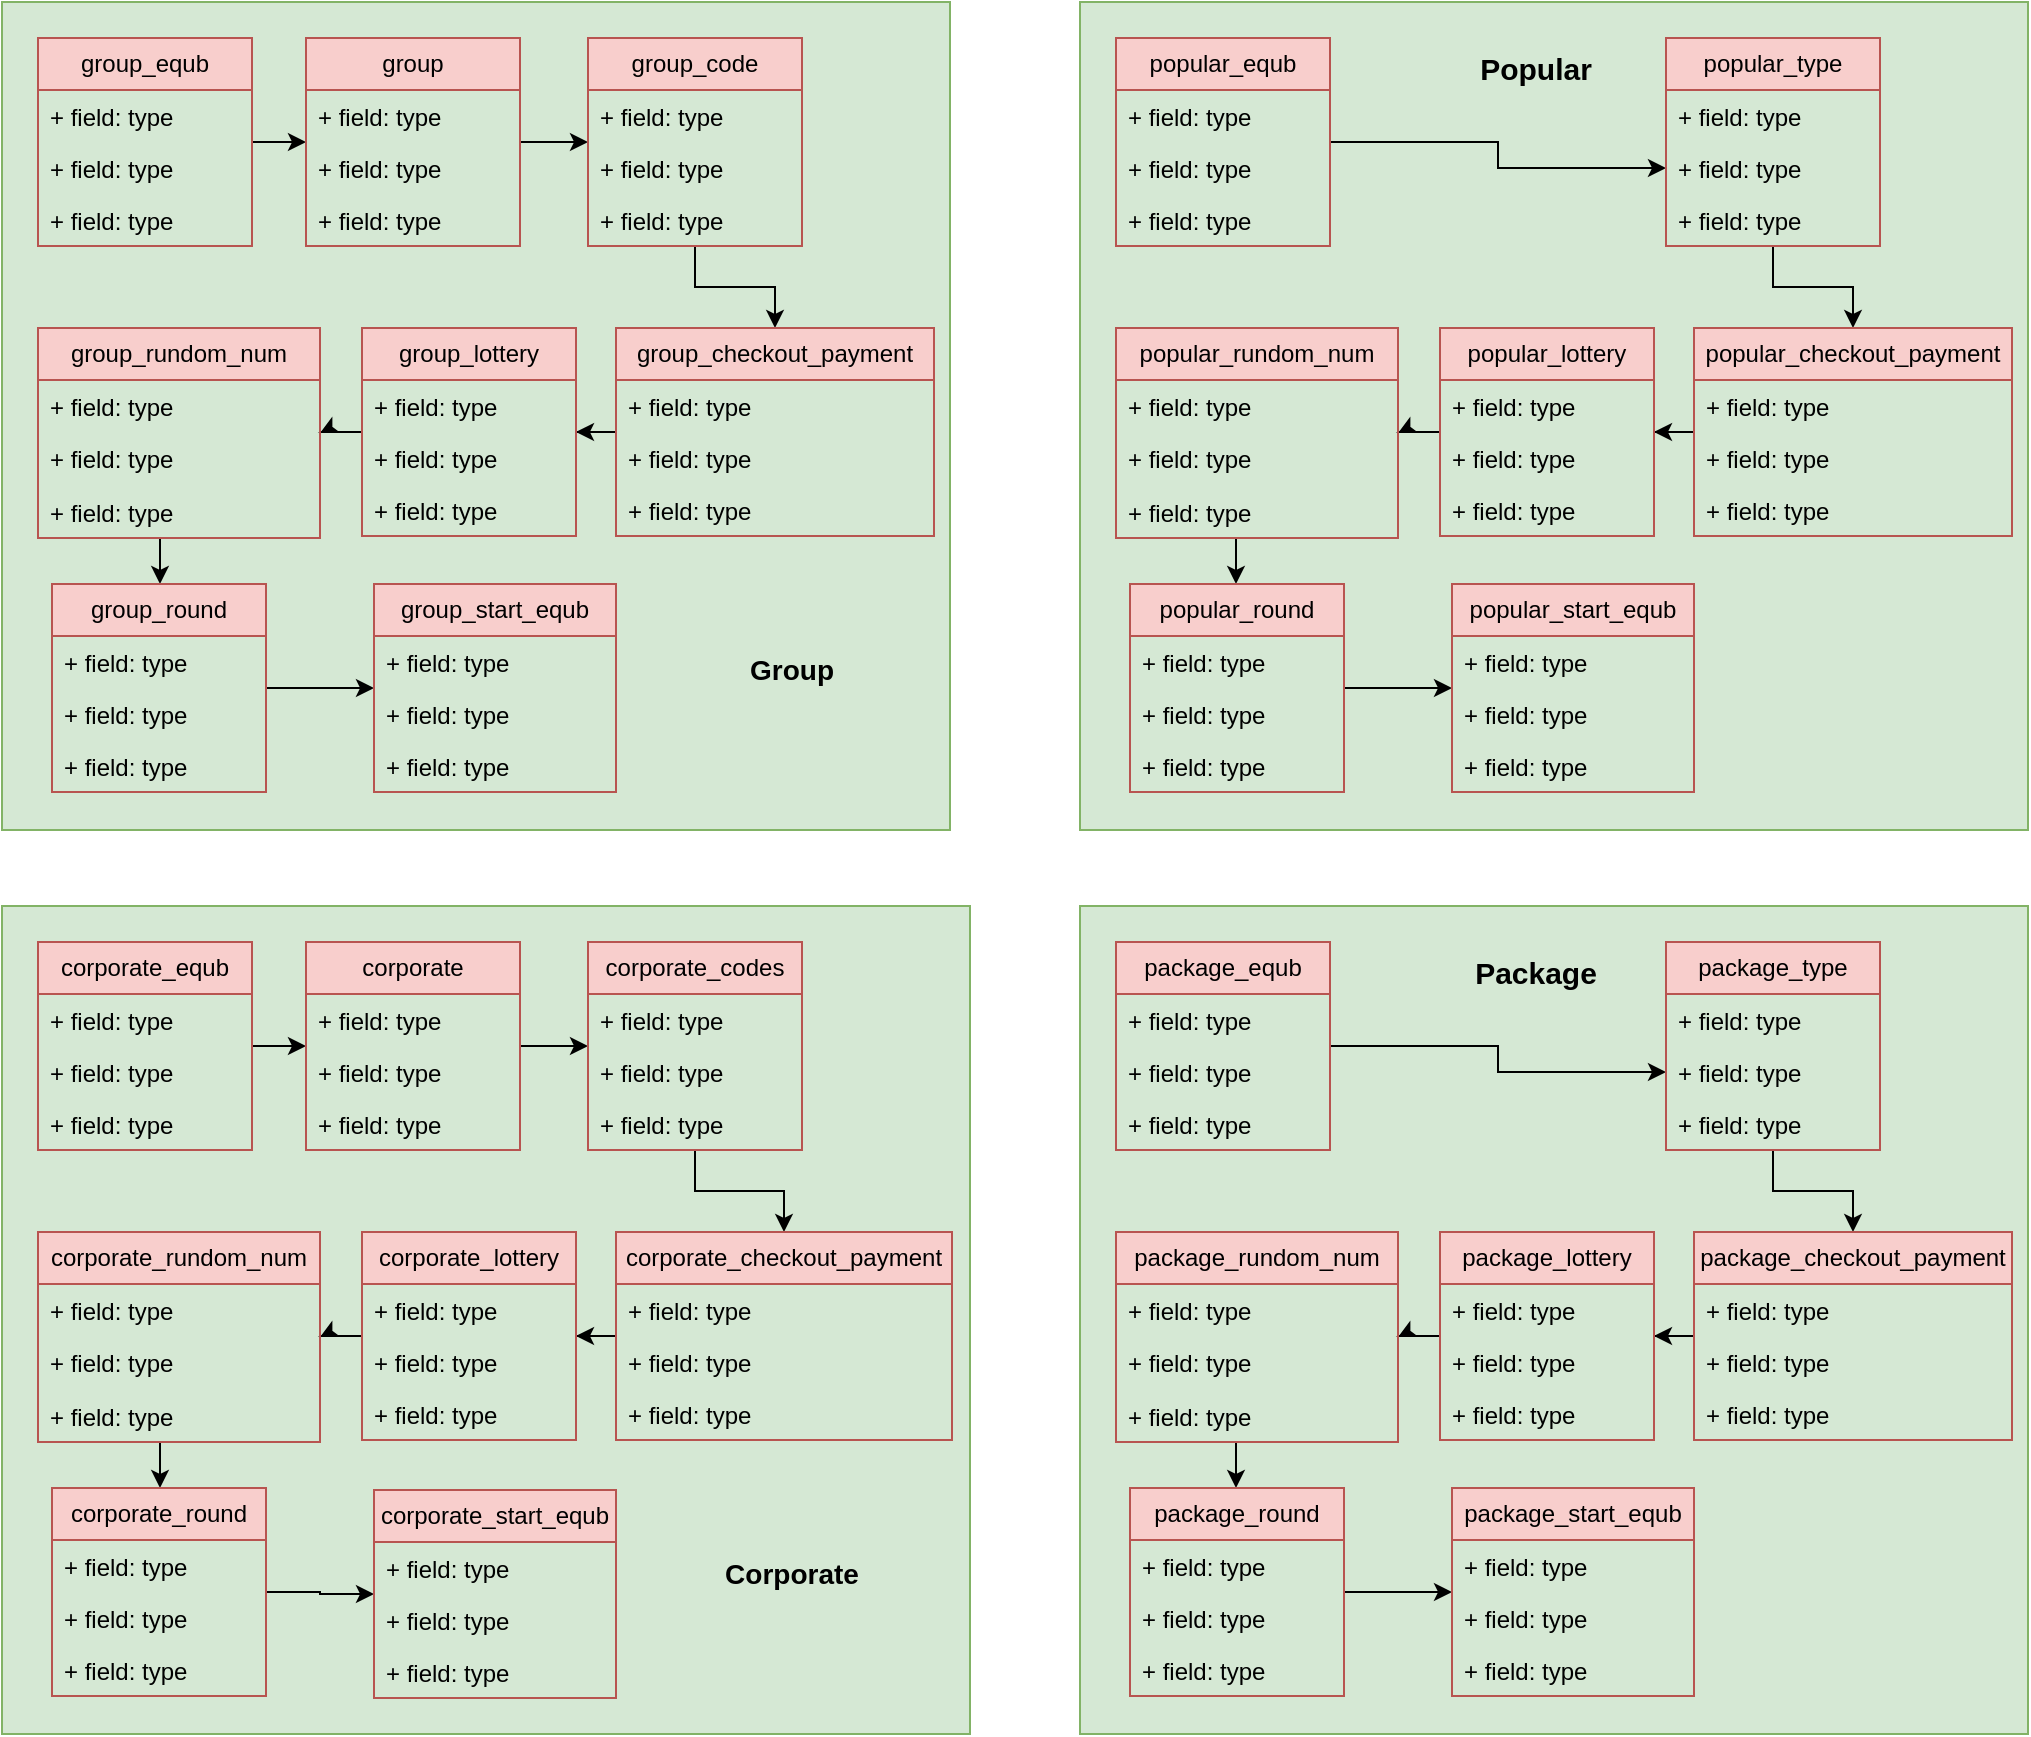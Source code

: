 <mxfile version="24.6.0" type="github">
  <diagram id="JBaPHp9FMGA2kXpj314d" name="Page-1">
    <mxGraphModel dx="1216" dy="1689" grid="0" gridSize="10" guides="1" tooltips="1" connect="1" arrows="1" fold="1" page="1" pageScale="1" pageWidth="850" pageHeight="1100" math="0" shadow="0">
      <root>
        <mxCell id="0" />
        <mxCell id="1" parent="0" />
        <mxCell id="d3oVxJx7k7PJ6Xf3r0SG-8" value="" style="rounded=0;whiteSpace=wrap;html=1;fillColor=#d5e8d4;strokeColor=#82b366;" vertex="1" parent="1">
          <mxGeometry x="135" y="-1072" width="474" height="414" as="geometry" />
        </mxCell>
        <mxCell id="d3oVxJx7k7PJ6Xf3r0SG-13" value="" style="edgeStyle=orthogonalEdgeStyle;rounded=0;orthogonalLoop=1;jettySize=auto;html=1;" edge="1" parent="1" source="d3oVxJx7k7PJ6Xf3r0SG-4" target="d3oVxJx7k7PJ6Xf3r0SG-9">
          <mxGeometry relative="1" as="geometry" />
        </mxCell>
        <mxCell id="d3oVxJx7k7PJ6Xf3r0SG-4" value="group_equb" style="swimlane;fontStyle=0;childLayout=stackLayout;horizontal=1;startSize=26;fillColor=#f8cecc;horizontalStack=0;resizeParent=1;resizeParentMax=0;resizeLast=0;collapsible=1;marginBottom=0;whiteSpace=wrap;html=1;strokeColor=#b85450;" vertex="1" parent="1">
          <mxGeometry x="153" y="-1054" width="107" height="104" as="geometry" />
        </mxCell>
        <mxCell id="d3oVxJx7k7PJ6Xf3r0SG-5" value="+ field: type" style="text;strokeColor=none;fillColor=none;align=left;verticalAlign=top;spacingLeft=4;spacingRight=4;overflow=hidden;rotatable=0;points=[[0,0.5],[1,0.5]];portConstraint=eastwest;whiteSpace=wrap;html=1;" vertex="1" parent="d3oVxJx7k7PJ6Xf3r0SG-4">
          <mxGeometry y="26" width="107" height="26" as="geometry" />
        </mxCell>
        <mxCell id="d3oVxJx7k7PJ6Xf3r0SG-6" value="+ field: type" style="text;strokeColor=none;fillColor=none;align=left;verticalAlign=top;spacingLeft=4;spacingRight=4;overflow=hidden;rotatable=0;points=[[0,0.5],[1,0.5]];portConstraint=eastwest;whiteSpace=wrap;html=1;" vertex="1" parent="d3oVxJx7k7PJ6Xf3r0SG-4">
          <mxGeometry y="52" width="107" height="26" as="geometry" />
        </mxCell>
        <mxCell id="d3oVxJx7k7PJ6Xf3r0SG-7" value="+ field: type" style="text;strokeColor=none;fillColor=none;align=left;verticalAlign=top;spacingLeft=4;spacingRight=4;overflow=hidden;rotatable=0;points=[[0,0.5],[1,0.5]];portConstraint=eastwest;whiteSpace=wrap;html=1;" vertex="1" parent="d3oVxJx7k7PJ6Xf3r0SG-4">
          <mxGeometry y="78" width="107" height="26" as="geometry" />
        </mxCell>
        <mxCell id="d3oVxJx7k7PJ6Xf3r0SG-18" value="" style="edgeStyle=orthogonalEdgeStyle;rounded=0;orthogonalLoop=1;jettySize=auto;html=1;" edge="1" parent="1" source="d3oVxJx7k7PJ6Xf3r0SG-9" target="d3oVxJx7k7PJ6Xf3r0SG-14">
          <mxGeometry relative="1" as="geometry" />
        </mxCell>
        <mxCell id="d3oVxJx7k7PJ6Xf3r0SG-9" value="group" style="swimlane;fontStyle=0;childLayout=stackLayout;horizontal=1;startSize=26;fillColor=#f8cecc;horizontalStack=0;resizeParent=1;resizeParentMax=0;resizeLast=0;collapsible=1;marginBottom=0;whiteSpace=wrap;html=1;strokeColor=#b85450;" vertex="1" parent="1">
          <mxGeometry x="287" y="-1054" width="107" height="104" as="geometry" />
        </mxCell>
        <mxCell id="d3oVxJx7k7PJ6Xf3r0SG-10" value="+ field: type" style="text;strokeColor=none;fillColor=none;align=left;verticalAlign=top;spacingLeft=4;spacingRight=4;overflow=hidden;rotatable=0;points=[[0,0.5],[1,0.5]];portConstraint=eastwest;whiteSpace=wrap;html=1;" vertex="1" parent="d3oVxJx7k7PJ6Xf3r0SG-9">
          <mxGeometry y="26" width="107" height="26" as="geometry" />
        </mxCell>
        <mxCell id="d3oVxJx7k7PJ6Xf3r0SG-11" value="+ field: type" style="text;strokeColor=none;fillColor=none;align=left;verticalAlign=top;spacingLeft=4;spacingRight=4;overflow=hidden;rotatable=0;points=[[0,0.5],[1,0.5]];portConstraint=eastwest;whiteSpace=wrap;html=1;" vertex="1" parent="d3oVxJx7k7PJ6Xf3r0SG-9">
          <mxGeometry y="52" width="107" height="26" as="geometry" />
        </mxCell>
        <mxCell id="d3oVxJx7k7PJ6Xf3r0SG-12" value="+ field: type" style="text;strokeColor=none;fillColor=none;align=left;verticalAlign=top;spacingLeft=4;spacingRight=4;overflow=hidden;rotatable=0;points=[[0,0.5],[1,0.5]];portConstraint=eastwest;whiteSpace=wrap;html=1;" vertex="1" parent="d3oVxJx7k7PJ6Xf3r0SG-9">
          <mxGeometry y="78" width="107" height="26" as="geometry" />
        </mxCell>
        <mxCell id="d3oVxJx7k7PJ6Xf3r0SG-23" value="" style="edgeStyle=orthogonalEdgeStyle;rounded=0;orthogonalLoop=1;jettySize=auto;html=1;" edge="1" parent="1" source="d3oVxJx7k7PJ6Xf3r0SG-14" target="d3oVxJx7k7PJ6Xf3r0SG-19">
          <mxGeometry relative="1" as="geometry" />
        </mxCell>
        <mxCell id="d3oVxJx7k7PJ6Xf3r0SG-14" value="group_code" style="swimlane;fontStyle=0;childLayout=stackLayout;horizontal=1;startSize=26;fillColor=#f8cecc;horizontalStack=0;resizeParent=1;resizeParentMax=0;resizeLast=0;collapsible=1;marginBottom=0;whiteSpace=wrap;html=1;strokeColor=#b85450;" vertex="1" parent="1">
          <mxGeometry x="428" y="-1054" width="107" height="104" as="geometry" />
        </mxCell>
        <mxCell id="d3oVxJx7k7PJ6Xf3r0SG-15" value="+ field: type" style="text;strokeColor=none;fillColor=none;align=left;verticalAlign=top;spacingLeft=4;spacingRight=4;overflow=hidden;rotatable=0;points=[[0,0.5],[1,0.5]];portConstraint=eastwest;whiteSpace=wrap;html=1;" vertex="1" parent="d3oVxJx7k7PJ6Xf3r0SG-14">
          <mxGeometry y="26" width="107" height="26" as="geometry" />
        </mxCell>
        <mxCell id="d3oVxJx7k7PJ6Xf3r0SG-16" value="+ field: type" style="text;strokeColor=none;fillColor=none;align=left;verticalAlign=top;spacingLeft=4;spacingRight=4;overflow=hidden;rotatable=0;points=[[0,0.5],[1,0.5]];portConstraint=eastwest;whiteSpace=wrap;html=1;" vertex="1" parent="d3oVxJx7k7PJ6Xf3r0SG-14">
          <mxGeometry y="52" width="107" height="26" as="geometry" />
        </mxCell>
        <mxCell id="d3oVxJx7k7PJ6Xf3r0SG-17" value="+ field: type" style="text;strokeColor=none;fillColor=none;align=left;verticalAlign=top;spacingLeft=4;spacingRight=4;overflow=hidden;rotatable=0;points=[[0,0.5],[1,0.5]];portConstraint=eastwest;whiteSpace=wrap;html=1;" vertex="1" parent="d3oVxJx7k7PJ6Xf3r0SG-14">
          <mxGeometry y="78" width="107" height="26" as="geometry" />
        </mxCell>
        <mxCell id="d3oVxJx7k7PJ6Xf3r0SG-28" value="" style="edgeStyle=orthogonalEdgeStyle;rounded=0;orthogonalLoop=1;jettySize=auto;html=1;" edge="1" parent="1" source="d3oVxJx7k7PJ6Xf3r0SG-19" target="d3oVxJx7k7PJ6Xf3r0SG-24">
          <mxGeometry relative="1" as="geometry" />
        </mxCell>
        <mxCell id="d3oVxJx7k7PJ6Xf3r0SG-19" value="group_checkout_payment" style="swimlane;fontStyle=0;childLayout=stackLayout;horizontal=1;startSize=26;fillColor=#f8cecc;horizontalStack=0;resizeParent=1;resizeParentMax=0;resizeLast=0;collapsible=1;marginBottom=0;whiteSpace=wrap;html=1;strokeColor=#b85450;" vertex="1" parent="1">
          <mxGeometry x="442" y="-909" width="159" height="104" as="geometry" />
        </mxCell>
        <mxCell id="d3oVxJx7k7PJ6Xf3r0SG-20" value="+ field: type" style="text;strokeColor=none;fillColor=none;align=left;verticalAlign=top;spacingLeft=4;spacingRight=4;overflow=hidden;rotatable=0;points=[[0,0.5],[1,0.5]];portConstraint=eastwest;whiteSpace=wrap;html=1;" vertex="1" parent="d3oVxJx7k7PJ6Xf3r0SG-19">
          <mxGeometry y="26" width="159" height="26" as="geometry" />
        </mxCell>
        <mxCell id="d3oVxJx7k7PJ6Xf3r0SG-21" value="+ field: type" style="text;strokeColor=none;fillColor=none;align=left;verticalAlign=top;spacingLeft=4;spacingRight=4;overflow=hidden;rotatable=0;points=[[0,0.5],[1,0.5]];portConstraint=eastwest;whiteSpace=wrap;html=1;" vertex="1" parent="d3oVxJx7k7PJ6Xf3r0SG-19">
          <mxGeometry y="52" width="159" height="26" as="geometry" />
        </mxCell>
        <mxCell id="d3oVxJx7k7PJ6Xf3r0SG-22" value="+ field: type" style="text;strokeColor=none;fillColor=none;align=left;verticalAlign=top;spacingLeft=4;spacingRight=4;overflow=hidden;rotatable=0;points=[[0,0.5],[1,0.5]];portConstraint=eastwest;whiteSpace=wrap;html=1;" vertex="1" parent="d3oVxJx7k7PJ6Xf3r0SG-19">
          <mxGeometry y="78" width="159" height="26" as="geometry" />
        </mxCell>
        <mxCell id="d3oVxJx7k7PJ6Xf3r0SG-33" value="" style="edgeStyle=orthogonalEdgeStyle;rounded=0;orthogonalLoop=1;jettySize=auto;html=1;" edge="1" parent="1" source="d3oVxJx7k7PJ6Xf3r0SG-24" target="d3oVxJx7k7PJ6Xf3r0SG-29">
          <mxGeometry relative="1" as="geometry" />
        </mxCell>
        <mxCell id="d3oVxJx7k7PJ6Xf3r0SG-24" value="group_lottery" style="swimlane;fontStyle=0;childLayout=stackLayout;horizontal=1;startSize=26;fillColor=#f8cecc;horizontalStack=0;resizeParent=1;resizeParentMax=0;resizeLast=0;collapsible=1;marginBottom=0;whiteSpace=wrap;html=1;strokeColor=#b85450;" vertex="1" parent="1">
          <mxGeometry x="315" y="-909" width="107" height="104" as="geometry" />
        </mxCell>
        <mxCell id="d3oVxJx7k7PJ6Xf3r0SG-25" value="+ field: type" style="text;strokeColor=none;fillColor=none;align=left;verticalAlign=top;spacingLeft=4;spacingRight=4;overflow=hidden;rotatable=0;points=[[0,0.5],[1,0.5]];portConstraint=eastwest;whiteSpace=wrap;html=1;" vertex="1" parent="d3oVxJx7k7PJ6Xf3r0SG-24">
          <mxGeometry y="26" width="107" height="26" as="geometry" />
        </mxCell>
        <mxCell id="d3oVxJx7k7PJ6Xf3r0SG-26" value="+ field: type" style="text;strokeColor=none;fillColor=none;align=left;verticalAlign=top;spacingLeft=4;spacingRight=4;overflow=hidden;rotatable=0;points=[[0,0.5],[1,0.5]];portConstraint=eastwest;whiteSpace=wrap;html=1;" vertex="1" parent="d3oVxJx7k7PJ6Xf3r0SG-24">
          <mxGeometry y="52" width="107" height="26" as="geometry" />
        </mxCell>
        <mxCell id="d3oVxJx7k7PJ6Xf3r0SG-27" value="+ field: type" style="text;strokeColor=none;fillColor=none;align=left;verticalAlign=top;spacingLeft=4;spacingRight=4;overflow=hidden;rotatable=0;points=[[0,0.5],[1,0.5]];portConstraint=eastwest;whiteSpace=wrap;html=1;" vertex="1" parent="d3oVxJx7k7PJ6Xf3r0SG-24">
          <mxGeometry y="78" width="107" height="26" as="geometry" />
        </mxCell>
        <mxCell id="d3oVxJx7k7PJ6Xf3r0SG-38" value="" style="edgeStyle=orthogonalEdgeStyle;rounded=0;orthogonalLoop=1;jettySize=auto;html=1;" edge="1" parent="1" source="d3oVxJx7k7PJ6Xf3r0SG-29" target="d3oVxJx7k7PJ6Xf3r0SG-34">
          <mxGeometry relative="1" as="geometry">
            <Array as="points">
              <mxPoint x="214" y="-798" />
              <mxPoint x="214" y="-798" />
            </Array>
          </mxGeometry>
        </mxCell>
        <mxCell id="d3oVxJx7k7PJ6Xf3r0SG-29" value="group_rundom_num" style="swimlane;fontStyle=0;childLayout=stackLayout;horizontal=1;startSize=26;fillColor=#f8cecc;horizontalStack=0;resizeParent=1;resizeParentMax=0;resizeLast=0;collapsible=1;marginBottom=0;whiteSpace=wrap;html=1;strokeColor=#b85450;" vertex="1" parent="1">
          <mxGeometry x="153" y="-909" width="141" height="105" as="geometry" />
        </mxCell>
        <mxCell id="d3oVxJx7k7PJ6Xf3r0SG-30" value="+ field: type" style="text;strokeColor=none;fillColor=none;align=left;verticalAlign=top;spacingLeft=4;spacingRight=4;overflow=hidden;rotatable=0;points=[[0,0.5],[1,0.5]];portConstraint=eastwest;whiteSpace=wrap;html=1;" vertex="1" parent="d3oVxJx7k7PJ6Xf3r0SG-29">
          <mxGeometry y="26" width="141" height="26" as="geometry" />
        </mxCell>
        <mxCell id="d3oVxJx7k7PJ6Xf3r0SG-31" value="+ field: type" style="text;strokeColor=none;fillColor=none;align=left;verticalAlign=top;spacingLeft=4;spacingRight=4;overflow=hidden;rotatable=0;points=[[0,0.5],[1,0.5]];portConstraint=eastwest;whiteSpace=wrap;html=1;" vertex="1" parent="d3oVxJx7k7PJ6Xf3r0SG-29">
          <mxGeometry y="52" width="141" height="27" as="geometry" />
        </mxCell>
        <mxCell id="d3oVxJx7k7PJ6Xf3r0SG-32" value="+ field: type" style="text;strokeColor=none;fillColor=none;align=left;verticalAlign=top;spacingLeft=4;spacingRight=4;overflow=hidden;rotatable=0;points=[[0,0.5],[1,0.5]];portConstraint=eastwest;whiteSpace=wrap;html=1;" vertex="1" parent="d3oVxJx7k7PJ6Xf3r0SG-29">
          <mxGeometry y="79" width="141" height="26" as="geometry" />
        </mxCell>
        <mxCell id="d3oVxJx7k7PJ6Xf3r0SG-43" value="" style="edgeStyle=orthogonalEdgeStyle;rounded=0;orthogonalLoop=1;jettySize=auto;html=1;" edge="1" parent="1" source="d3oVxJx7k7PJ6Xf3r0SG-34" target="d3oVxJx7k7PJ6Xf3r0SG-39">
          <mxGeometry relative="1" as="geometry" />
        </mxCell>
        <mxCell id="d3oVxJx7k7PJ6Xf3r0SG-34" value="group_round" style="swimlane;fontStyle=0;childLayout=stackLayout;horizontal=1;startSize=26;fillColor=#f8cecc;horizontalStack=0;resizeParent=1;resizeParentMax=0;resizeLast=0;collapsible=1;marginBottom=0;whiteSpace=wrap;html=1;strokeColor=#b85450;" vertex="1" parent="1">
          <mxGeometry x="160" y="-781" width="107" height="104" as="geometry" />
        </mxCell>
        <mxCell id="d3oVxJx7k7PJ6Xf3r0SG-35" value="+ field: type" style="text;strokeColor=none;fillColor=none;align=left;verticalAlign=top;spacingLeft=4;spacingRight=4;overflow=hidden;rotatable=0;points=[[0,0.5],[1,0.5]];portConstraint=eastwest;whiteSpace=wrap;html=1;" vertex="1" parent="d3oVxJx7k7PJ6Xf3r0SG-34">
          <mxGeometry y="26" width="107" height="26" as="geometry" />
        </mxCell>
        <mxCell id="d3oVxJx7k7PJ6Xf3r0SG-36" value="+ field: type" style="text;strokeColor=none;fillColor=none;align=left;verticalAlign=top;spacingLeft=4;spacingRight=4;overflow=hidden;rotatable=0;points=[[0,0.5],[1,0.5]];portConstraint=eastwest;whiteSpace=wrap;html=1;" vertex="1" parent="d3oVxJx7k7PJ6Xf3r0SG-34">
          <mxGeometry y="52" width="107" height="26" as="geometry" />
        </mxCell>
        <mxCell id="d3oVxJx7k7PJ6Xf3r0SG-37" value="+ field: type" style="text;strokeColor=none;fillColor=none;align=left;verticalAlign=top;spacingLeft=4;spacingRight=4;overflow=hidden;rotatable=0;points=[[0,0.5],[1,0.5]];portConstraint=eastwest;whiteSpace=wrap;html=1;" vertex="1" parent="d3oVxJx7k7PJ6Xf3r0SG-34">
          <mxGeometry y="78" width="107" height="26" as="geometry" />
        </mxCell>
        <mxCell id="d3oVxJx7k7PJ6Xf3r0SG-39" value="group_start_equb" style="swimlane;fontStyle=0;childLayout=stackLayout;horizontal=1;startSize=26;fillColor=#f8cecc;horizontalStack=0;resizeParent=1;resizeParentMax=0;resizeLast=0;collapsible=1;marginBottom=0;whiteSpace=wrap;html=1;strokeColor=#b85450;" vertex="1" parent="1">
          <mxGeometry x="321" y="-781" width="121" height="104" as="geometry" />
        </mxCell>
        <mxCell id="d3oVxJx7k7PJ6Xf3r0SG-40" value="+ field: type" style="text;strokeColor=none;fillColor=none;align=left;verticalAlign=top;spacingLeft=4;spacingRight=4;overflow=hidden;rotatable=0;points=[[0,0.5],[1,0.5]];portConstraint=eastwest;whiteSpace=wrap;html=1;" vertex="1" parent="d3oVxJx7k7PJ6Xf3r0SG-39">
          <mxGeometry y="26" width="121" height="26" as="geometry" />
        </mxCell>
        <mxCell id="d3oVxJx7k7PJ6Xf3r0SG-41" value="+ field: type" style="text;strokeColor=none;fillColor=none;align=left;verticalAlign=top;spacingLeft=4;spacingRight=4;overflow=hidden;rotatable=0;points=[[0,0.5],[1,0.5]];portConstraint=eastwest;whiteSpace=wrap;html=1;" vertex="1" parent="d3oVxJx7k7PJ6Xf3r0SG-39">
          <mxGeometry y="52" width="121" height="26" as="geometry" />
        </mxCell>
        <mxCell id="d3oVxJx7k7PJ6Xf3r0SG-42" value="+ field: type" style="text;strokeColor=none;fillColor=none;align=left;verticalAlign=top;spacingLeft=4;spacingRight=4;overflow=hidden;rotatable=0;points=[[0,0.5],[1,0.5]];portConstraint=eastwest;whiteSpace=wrap;html=1;" vertex="1" parent="d3oVxJx7k7PJ6Xf3r0SG-39">
          <mxGeometry y="78" width="121" height="26" as="geometry" />
        </mxCell>
        <mxCell id="d3oVxJx7k7PJ6Xf3r0SG-44" value="" style="rounded=0;whiteSpace=wrap;html=1;fillColor=#d5e8d4;strokeColor=#82b366;" vertex="1" parent="1">
          <mxGeometry x="674" y="-1072" width="474" height="414" as="geometry" />
        </mxCell>
        <mxCell id="d3oVxJx7k7PJ6Xf3r0SG-45" value="" style="edgeStyle=orthogonalEdgeStyle;rounded=0;orthogonalLoop=1;jettySize=auto;html=1;entryX=0;entryY=0.5;entryDx=0;entryDy=0;" edge="1" parent="1" source="d3oVxJx7k7PJ6Xf3r0SG-46" target="d3oVxJx7k7PJ6Xf3r0SG-58">
          <mxGeometry relative="1" as="geometry">
            <mxPoint x="826" y="-1002.0" as="targetPoint" />
          </mxGeometry>
        </mxCell>
        <mxCell id="d3oVxJx7k7PJ6Xf3r0SG-46" value="popular_equb" style="swimlane;fontStyle=0;childLayout=stackLayout;horizontal=1;startSize=26;fillColor=#f8cecc;horizontalStack=0;resizeParent=1;resizeParentMax=0;resizeLast=0;collapsible=1;marginBottom=0;whiteSpace=wrap;html=1;strokeColor=#b85450;" vertex="1" parent="1">
          <mxGeometry x="692" y="-1054" width="107" height="104" as="geometry" />
        </mxCell>
        <mxCell id="d3oVxJx7k7PJ6Xf3r0SG-47" value="+ field: type" style="text;strokeColor=none;fillColor=none;align=left;verticalAlign=top;spacingLeft=4;spacingRight=4;overflow=hidden;rotatable=0;points=[[0,0.5],[1,0.5]];portConstraint=eastwest;whiteSpace=wrap;html=1;" vertex="1" parent="d3oVxJx7k7PJ6Xf3r0SG-46">
          <mxGeometry y="26" width="107" height="26" as="geometry" />
        </mxCell>
        <mxCell id="d3oVxJx7k7PJ6Xf3r0SG-48" value="+ field: type" style="text;strokeColor=none;fillColor=none;align=left;verticalAlign=top;spacingLeft=4;spacingRight=4;overflow=hidden;rotatable=0;points=[[0,0.5],[1,0.5]];portConstraint=eastwest;whiteSpace=wrap;html=1;" vertex="1" parent="d3oVxJx7k7PJ6Xf3r0SG-46">
          <mxGeometry y="52" width="107" height="26" as="geometry" />
        </mxCell>
        <mxCell id="d3oVxJx7k7PJ6Xf3r0SG-49" value="+ field: type" style="text;strokeColor=none;fillColor=none;align=left;verticalAlign=top;spacingLeft=4;spacingRight=4;overflow=hidden;rotatable=0;points=[[0,0.5],[1,0.5]];portConstraint=eastwest;whiteSpace=wrap;html=1;" vertex="1" parent="d3oVxJx7k7PJ6Xf3r0SG-46">
          <mxGeometry y="78" width="107" height="26" as="geometry" />
        </mxCell>
        <mxCell id="d3oVxJx7k7PJ6Xf3r0SG-55" value="" style="edgeStyle=orthogonalEdgeStyle;rounded=0;orthogonalLoop=1;jettySize=auto;html=1;" edge="1" parent="1" source="d3oVxJx7k7PJ6Xf3r0SG-56" target="d3oVxJx7k7PJ6Xf3r0SG-61">
          <mxGeometry relative="1" as="geometry" />
        </mxCell>
        <mxCell id="d3oVxJx7k7PJ6Xf3r0SG-56" value="popular_type" style="swimlane;fontStyle=0;childLayout=stackLayout;horizontal=1;startSize=26;fillColor=#f8cecc;horizontalStack=0;resizeParent=1;resizeParentMax=0;resizeLast=0;collapsible=1;marginBottom=0;whiteSpace=wrap;html=1;strokeColor=#b85450;" vertex="1" parent="1">
          <mxGeometry x="967" y="-1054" width="107" height="104" as="geometry" />
        </mxCell>
        <mxCell id="d3oVxJx7k7PJ6Xf3r0SG-57" value="+ field: type" style="text;strokeColor=none;fillColor=none;align=left;verticalAlign=top;spacingLeft=4;spacingRight=4;overflow=hidden;rotatable=0;points=[[0,0.5],[1,0.5]];portConstraint=eastwest;whiteSpace=wrap;html=1;" vertex="1" parent="d3oVxJx7k7PJ6Xf3r0SG-56">
          <mxGeometry y="26" width="107" height="26" as="geometry" />
        </mxCell>
        <mxCell id="d3oVxJx7k7PJ6Xf3r0SG-58" value="+ field: type" style="text;strokeColor=none;fillColor=none;align=left;verticalAlign=top;spacingLeft=4;spacingRight=4;overflow=hidden;rotatable=0;points=[[0,0.5],[1,0.5]];portConstraint=eastwest;whiteSpace=wrap;html=1;" vertex="1" parent="d3oVxJx7k7PJ6Xf3r0SG-56">
          <mxGeometry y="52" width="107" height="26" as="geometry" />
        </mxCell>
        <mxCell id="d3oVxJx7k7PJ6Xf3r0SG-59" value="+ field: type" style="text;strokeColor=none;fillColor=none;align=left;verticalAlign=top;spacingLeft=4;spacingRight=4;overflow=hidden;rotatable=0;points=[[0,0.5],[1,0.5]];portConstraint=eastwest;whiteSpace=wrap;html=1;" vertex="1" parent="d3oVxJx7k7PJ6Xf3r0SG-56">
          <mxGeometry y="78" width="107" height="26" as="geometry" />
        </mxCell>
        <mxCell id="d3oVxJx7k7PJ6Xf3r0SG-60" value="" style="edgeStyle=orthogonalEdgeStyle;rounded=0;orthogonalLoop=1;jettySize=auto;html=1;" edge="1" parent="1" source="d3oVxJx7k7PJ6Xf3r0SG-61" target="d3oVxJx7k7PJ6Xf3r0SG-66">
          <mxGeometry relative="1" as="geometry" />
        </mxCell>
        <mxCell id="d3oVxJx7k7PJ6Xf3r0SG-61" value="popular_checkout_payment" style="swimlane;fontStyle=0;childLayout=stackLayout;horizontal=1;startSize=26;fillColor=#f8cecc;horizontalStack=0;resizeParent=1;resizeParentMax=0;resizeLast=0;collapsible=1;marginBottom=0;whiteSpace=wrap;html=1;strokeColor=#b85450;" vertex="1" parent="1">
          <mxGeometry x="981" y="-909" width="159" height="104" as="geometry" />
        </mxCell>
        <mxCell id="d3oVxJx7k7PJ6Xf3r0SG-62" value="+ field: type" style="text;strokeColor=none;fillColor=none;align=left;verticalAlign=top;spacingLeft=4;spacingRight=4;overflow=hidden;rotatable=0;points=[[0,0.5],[1,0.5]];portConstraint=eastwest;whiteSpace=wrap;html=1;" vertex="1" parent="d3oVxJx7k7PJ6Xf3r0SG-61">
          <mxGeometry y="26" width="159" height="26" as="geometry" />
        </mxCell>
        <mxCell id="d3oVxJx7k7PJ6Xf3r0SG-63" value="+ field: type" style="text;strokeColor=none;fillColor=none;align=left;verticalAlign=top;spacingLeft=4;spacingRight=4;overflow=hidden;rotatable=0;points=[[0,0.5],[1,0.5]];portConstraint=eastwest;whiteSpace=wrap;html=1;" vertex="1" parent="d3oVxJx7k7PJ6Xf3r0SG-61">
          <mxGeometry y="52" width="159" height="26" as="geometry" />
        </mxCell>
        <mxCell id="d3oVxJx7k7PJ6Xf3r0SG-64" value="+ field: type" style="text;strokeColor=none;fillColor=none;align=left;verticalAlign=top;spacingLeft=4;spacingRight=4;overflow=hidden;rotatable=0;points=[[0,0.5],[1,0.5]];portConstraint=eastwest;whiteSpace=wrap;html=1;" vertex="1" parent="d3oVxJx7k7PJ6Xf3r0SG-61">
          <mxGeometry y="78" width="159" height="26" as="geometry" />
        </mxCell>
        <mxCell id="d3oVxJx7k7PJ6Xf3r0SG-65" value="" style="edgeStyle=orthogonalEdgeStyle;rounded=0;orthogonalLoop=1;jettySize=auto;html=1;" edge="1" parent="1" source="d3oVxJx7k7PJ6Xf3r0SG-66" target="d3oVxJx7k7PJ6Xf3r0SG-71">
          <mxGeometry relative="1" as="geometry" />
        </mxCell>
        <mxCell id="d3oVxJx7k7PJ6Xf3r0SG-66" value="popular_lottery" style="swimlane;fontStyle=0;childLayout=stackLayout;horizontal=1;startSize=26;fillColor=#f8cecc;horizontalStack=0;resizeParent=1;resizeParentMax=0;resizeLast=0;collapsible=1;marginBottom=0;whiteSpace=wrap;html=1;strokeColor=#b85450;" vertex="1" parent="1">
          <mxGeometry x="854" y="-909" width="107" height="104" as="geometry" />
        </mxCell>
        <mxCell id="d3oVxJx7k7PJ6Xf3r0SG-67" value="+ field: type" style="text;strokeColor=none;fillColor=none;align=left;verticalAlign=top;spacingLeft=4;spacingRight=4;overflow=hidden;rotatable=0;points=[[0,0.5],[1,0.5]];portConstraint=eastwest;whiteSpace=wrap;html=1;" vertex="1" parent="d3oVxJx7k7PJ6Xf3r0SG-66">
          <mxGeometry y="26" width="107" height="26" as="geometry" />
        </mxCell>
        <mxCell id="d3oVxJx7k7PJ6Xf3r0SG-68" value="+ field: type" style="text;strokeColor=none;fillColor=none;align=left;verticalAlign=top;spacingLeft=4;spacingRight=4;overflow=hidden;rotatable=0;points=[[0,0.5],[1,0.5]];portConstraint=eastwest;whiteSpace=wrap;html=1;" vertex="1" parent="d3oVxJx7k7PJ6Xf3r0SG-66">
          <mxGeometry y="52" width="107" height="26" as="geometry" />
        </mxCell>
        <mxCell id="d3oVxJx7k7PJ6Xf3r0SG-69" value="+ field: type" style="text;strokeColor=none;fillColor=none;align=left;verticalAlign=top;spacingLeft=4;spacingRight=4;overflow=hidden;rotatable=0;points=[[0,0.5],[1,0.5]];portConstraint=eastwest;whiteSpace=wrap;html=1;" vertex="1" parent="d3oVxJx7k7PJ6Xf3r0SG-66">
          <mxGeometry y="78" width="107" height="26" as="geometry" />
        </mxCell>
        <mxCell id="d3oVxJx7k7PJ6Xf3r0SG-70" value="" style="edgeStyle=orthogonalEdgeStyle;rounded=0;orthogonalLoop=1;jettySize=auto;html=1;" edge="1" parent="1" source="d3oVxJx7k7PJ6Xf3r0SG-71" target="d3oVxJx7k7PJ6Xf3r0SG-76">
          <mxGeometry relative="1" as="geometry">
            <Array as="points">
              <mxPoint x="752" y="-793" />
              <mxPoint x="752" y="-793" />
            </Array>
          </mxGeometry>
        </mxCell>
        <mxCell id="d3oVxJx7k7PJ6Xf3r0SG-71" value="popular_rundom_num" style="swimlane;fontStyle=0;childLayout=stackLayout;horizontal=1;startSize=26;fillColor=#f8cecc;horizontalStack=0;resizeParent=1;resizeParentMax=0;resizeLast=0;collapsible=1;marginBottom=0;whiteSpace=wrap;html=1;strokeColor=#b85450;" vertex="1" parent="1">
          <mxGeometry x="692" y="-909" width="141" height="105" as="geometry" />
        </mxCell>
        <mxCell id="d3oVxJx7k7PJ6Xf3r0SG-72" value="+ field: type" style="text;strokeColor=none;fillColor=none;align=left;verticalAlign=top;spacingLeft=4;spacingRight=4;overflow=hidden;rotatable=0;points=[[0,0.5],[1,0.5]];portConstraint=eastwest;whiteSpace=wrap;html=1;" vertex="1" parent="d3oVxJx7k7PJ6Xf3r0SG-71">
          <mxGeometry y="26" width="141" height="26" as="geometry" />
        </mxCell>
        <mxCell id="d3oVxJx7k7PJ6Xf3r0SG-73" value="+ field: type" style="text;strokeColor=none;fillColor=none;align=left;verticalAlign=top;spacingLeft=4;spacingRight=4;overflow=hidden;rotatable=0;points=[[0,0.5],[1,0.5]];portConstraint=eastwest;whiteSpace=wrap;html=1;" vertex="1" parent="d3oVxJx7k7PJ6Xf3r0SG-71">
          <mxGeometry y="52" width="141" height="27" as="geometry" />
        </mxCell>
        <mxCell id="d3oVxJx7k7PJ6Xf3r0SG-74" value="+ field: type" style="text;strokeColor=none;fillColor=none;align=left;verticalAlign=top;spacingLeft=4;spacingRight=4;overflow=hidden;rotatable=0;points=[[0,0.5],[1,0.5]];portConstraint=eastwest;whiteSpace=wrap;html=1;" vertex="1" parent="d3oVxJx7k7PJ6Xf3r0SG-71">
          <mxGeometry y="79" width="141" height="26" as="geometry" />
        </mxCell>
        <mxCell id="d3oVxJx7k7PJ6Xf3r0SG-75" value="" style="edgeStyle=orthogonalEdgeStyle;rounded=0;orthogonalLoop=1;jettySize=auto;html=1;" edge="1" parent="1" source="d3oVxJx7k7PJ6Xf3r0SG-76" target="d3oVxJx7k7PJ6Xf3r0SG-80">
          <mxGeometry relative="1" as="geometry" />
        </mxCell>
        <mxCell id="d3oVxJx7k7PJ6Xf3r0SG-76" value="popular_round" style="swimlane;fontStyle=0;childLayout=stackLayout;horizontal=1;startSize=26;fillColor=#f8cecc;horizontalStack=0;resizeParent=1;resizeParentMax=0;resizeLast=0;collapsible=1;marginBottom=0;whiteSpace=wrap;html=1;strokeColor=#b85450;" vertex="1" parent="1">
          <mxGeometry x="699" y="-781" width="107" height="104" as="geometry" />
        </mxCell>
        <mxCell id="d3oVxJx7k7PJ6Xf3r0SG-77" value="+ field: type" style="text;strokeColor=none;fillColor=none;align=left;verticalAlign=top;spacingLeft=4;spacingRight=4;overflow=hidden;rotatable=0;points=[[0,0.5],[1,0.5]];portConstraint=eastwest;whiteSpace=wrap;html=1;" vertex="1" parent="d3oVxJx7k7PJ6Xf3r0SG-76">
          <mxGeometry y="26" width="107" height="26" as="geometry" />
        </mxCell>
        <mxCell id="d3oVxJx7k7PJ6Xf3r0SG-78" value="+ field: type" style="text;strokeColor=none;fillColor=none;align=left;verticalAlign=top;spacingLeft=4;spacingRight=4;overflow=hidden;rotatable=0;points=[[0,0.5],[1,0.5]];portConstraint=eastwest;whiteSpace=wrap;html=1;" vertex="1" parent="d3oVxJx7k7PJ6Xf3r0SG-76">
          <mxGeometry y="52" width="107" height="26" as="geometry" />
        </mxCell>
        <mxCell id="d3oVxJx7k7PJ6Xf3r0SG-79" value="+ field: type" style="text;strokeColor=none;fillColor=none;align=left;verticalAlign=top;spacingLeft=4;spacingRight=4;overflow=hidden;rotatable=0;points=[[0,0.5],[1,0.5]];portConstraint=eastwest;whiteSpace=wrap;html=1;" vertex="1" parent="d3oVxJx7k7PJ6Xf3r0SG-76">
          <mxGeometry y="78" width="107" height="26" as="geometry" />
        </mxCell>
        <mxCell id="d3oVxJx7k7PJ6Xf3r0SG-80" value="popular_start_equb" style="swimlane;fontStyle=0;childLayout=stackLayout;horizontal=1;startSize=26;fillColor=#f8cecc;horizontalStack=0;resizeParent=1;resizeParentMax=0;resizeLast=0;collapsible=1;marginBottom=0;whiteSpace=wrap;html=1;strokeColor=#b85450;" vertex="1" parent="1">
          <mxGeometry x="860" y="-781" width="121" height="104" as="geometry" />
        </mxCell>
        <mxCell id="d3oVxJx7k7PJ6Xf3r0SG-81" value="+ field: type" style="text;strokeColor=none;fillColor=none;align=left;verticalAlign=top;spacingLeft=4;spacingRight=4;overflow=hidden;rotatable=0;points=[[0,0.5],[1,0.5]];portConstraint=eastwest;whiteSpace=wrap;html=1;" vertex="1" parent="d3oVxJx7k7PJ6Xf3r0SG-80">
          <mxGeometry y="26" width="121" height="26" as="geometry" />
        </mxCell>
        <mxCell id="d3oVxJx7k7PJ6Xf3r0SG-82" value="+ field: type" style="text;strokeColor=none;fillColor=none;align=left;verticalAlign=top;spacingLeft=4;spacingRight=4;overflow=hidden;rotatable=0;points=[[0,0.5],[1,0.5]];portConstraint=eastwest;whiteSpace=wrap;html=1;" vertex="1" parent="d3oVxJx7k7PJ6Xf3r0SG-80">
          <mxGeometry y="52" width="121" height="26" as="geometry" />
        </mxCell>
        <mxCell id="d3oVxJx7k7PJ6Xf3r0SG-83" value="+ field: type" style="text;strokeColor=none;fillColor=none;align=left;verticalAlign=top;spacingLeft=4;spacingRight=4;overflow=hidden;rotatable=0;points=[[0,0.5],[1,0.5]];portConstraint=eastwest;whiteSpace=wrap;html=1;" vertex="1" parent="d3oVxJx7k7PJ6Xf3r0SG-80">
          <mxGeometry y="78" width="121" height="26" as="geometry" />
        </mxCell>
        <mxCell id="d3oVxJx7k7PJ6Xf3r0SG-84" value="Popular" style="text;html=1;align=center;verticalAlign=middle;whiteSpace=wrap;rounded=0;fontStyle=1;fontSize=15;" vertex="1" parent="1">
          <mxGeometry x="872" y="-1054" width="60" height="30" as="geometry" />
        </mxCell>
        <mxCell id="d3oVxJx7k7PJ6Xf3r0SG-85" value="Group" style="text;html=1;align=center;verticalAlign=middle;whiteSpace=wrap;rounded=0;fontStyle=1;fontSize=14;" vertex="1" parent="1">
          <mxGeometry x="500" y="-753" width="60" height="30" as="geometry" />
        </mxCell>
        <mxCell id="d3oVxJx7k7PJ6Xf3r0SG-86" value="" style="rounded=0;whiteSpace=wrap;html=1;fillColor=#d5e8d4;strokeColor=#82b366;" vertex="1" parent="1">
          <mxGeometry x="135" y="-620" width="484" height="414" as="geometry" />
        </mxCell>
        <mxCell id="d3oVxJx7k7PJ6Xf3r0SG-87" value="" style="edgeStyle=orthogonalEdgeStyle;rounded=0;orthogonalLoop=1;jettySize=auto;html=1;" edge="1" parent="1" source="d3oVxJx7k7PJ6Xf3r0SG-88" target="d3oVxJx7k7PJ6Xf3r0SG-93">
          <mxGeometry relative="1" as="geometry" />
        </mxCell>
        <mxCell id="d3oVxJx7k7PJ6Xf3r0SG-88" value="corporate_equb" style="swimlane;fontStyle=0;childLayout=stackLayout;horizontal=1;startSize=26;fillColor=#f8cecc;horizontalStack=0;resizeParent=1;resizeParentMax=0;resizeLast=0;collapsible=1;marginBottom=0;whiteSpace=wrap;html=1;strokeColor=#b85450;" vertex="1" parent="1">
          <mxGeometry x="153" y="-602" width="107" height="104" as="geometry" />
        </mxCell>
        <mxCell id="d3oVxJx7k7PJ6Xf3r0SG-89" value="+ field: type" style="text;strokeColor=none;fillColor=none;align=left;verticalAlign=top;spacingLeft=4;spacingRight=4;overflow=hidden;rotatable=0;points=[[0,0.5],[1,0.5]];portConstraint=eastwest;whiteSpace=wrap;html=1;" vertex="1" parent="d3oVxJx7k7PJ6Xf3r0SG-88">
          <mxGeometry y="26" width="107" height="26" as="geometry" />
        </mxCell>
        <mxCell id="d3oVxJx7k7PJ6Xf3r0SG-90" value="+ field: type" style="text;strokeColor=none;fillColor=none;align=left;verticalAlign=top;spacingLeft=4;spacingRight=4;overflow=hidden;rotatable=0;points=[[0,0.5],[1,0.5]];portConstraint=eastwest;whiteSpace=wrap;html=1;" vertex="1" parent="d3oVxJx7k7PJ6Xf3r0SG-88">
          <mxGeometry y="52" width="107" height="26" as="geometry" />
        </mxCell>
        <mxCell id="d3oVxJx7k7PJ6Xf3r0SG-91" value="+ field: type" style="text;strokeColor=none;fillColor=none;align=left;verticalAlign=top;spacingLeft=4;spacingRight=4;overflow=hidden;rotatable=0;points=[[0,0.5],[1,0.5]];portConstraint=eastwest;whiteSpace=wrap;html=1;" vertex="1" parent="d3oVxJx7k7PJ6Xf3r0SG-88">
          <mxGeometry y="78" width="107" height="26" as="geometry" />
        </mxCell>
        <mxCell id="d3oVxJx7k7PJ6Xf3r0SG-92" value="" style="edgeStyle=orthogonalEdgeStyle;rounded=0;orthogonalLoop=1;jettySize=auto;html=1;" edge="1" parent="1" source="d3oVxJx7k7PJ6Xf3r0SG-93" target="d3oVxJx7k7PJ6Xf3r0SG-98">
          <mxGeometry relative="1" as="geometry" />
        </mxCell>
        <mxCell id="d3oVxJx7k7PJ6Xf3r0SG-93" value="corporate" style="swimlane;fontStyle=0;childLayout=stackLayout;horizontal=1;startSize=26;fillColor=#f8cecc;horizontalStack=0;resizeParent=1;resizeParentMax=0;resizeLast=0;collapsible=1;marginBottom=0;whiteSpace=wrap;html=1;strokeColor=#b85450;" vertex="1" parent="1">
          <mxGeometry x="287" y="-602" width="107" height="104" as="geometry" />
        </mxCell>
        <mxCell id="d3oVxJx7k7PJ6Xf3r0SG-94" value="+ field: type" style="text;strokeColor=none;fillColor=none;align=left;verticalAlign=top;spacingLeft=4;spacingRight=4;overflow=hidden;rotatable=0;points=[[0,0.5],[1,0.5]];portConstraint=eastwest;whiteSpace=wrap;html=1;" vertex="1" parent="d3oVxJx7k7PJ6Xf3r0SG-93">
          <mxGeometry y="26" width="107" height="26" as="geometry" />
        </mxCell>
        <mxCell id="d3oVxJx7k7PJ6Xf3r0SG-95" value="+ field: type" style="text;strokeColor=none;fillColor=none;align=left;verticalAlign=top;spacingLeft=4;spacingRight=4;overflow=hidden;rotatable=0;points=[[0,0.5],[1,0.5]];portConstraint=eastwest;whiteSpace=wrap;html=1;" vertex="1" parent="d3oVxJx7k7PJ6Xf3r0SG-93">
          <mxGeometry y="52" width="107" height="26" as="geometry" />
        </mxCell>
        <mxCell id="d3oVxJx7k7PJ6Xf3r0SG-96" value="+ field: type" style="text;strokeColor=none;fillColor=none;align=left;verticalAlign=top;spacingLeft=4;spacingRight=4;overflow=hidden;rotatable=0;points=[[0,0.5],[1,0.5]];portConstraint=eastwest;whiteSpace=wrap;html=1;" vertex="1" parent="d3oVxJx7k7PJ6Xf3r0SG-93">
          <mxGeometry y="78" width="107" height="26" as="geometry" />
        </mxCell>
        <mxCell id="d3oVxJx7k7PJ6Xf3r0SG-97" value="" style="edgeStyle=orthogonalEdgeStyle;rounded=0;orthogonalLoop=1;jettySize=auto;html=1;" edge="1" parent="1" source="d3oVxJx7k7PJ6Xf3r0SG-98" target="d3oVxJx7k7PJ6Xf3r0SG-103">
          <mxGeometry relative="1" as="geometry" />
        </mxCell>
        <mxCell id="d3oVxJx7k7PJ6Xf3r0SG-98" value="corporate_codes" style="swimlane;fontStyle=0;childLayout=stackLayout;horizontal=1;startSize=26;fillColor=#f8cecc;horizontalStack=0;resizeParent=1;resizeParentMax=0;resizeLast=0;collapsible=1;marginBottom=0;whiteSpace=wrap;html=1;strokeColor=#b85450;" vertex="1" parent="1">
          <mxGeometry x="428" y="-602" width="107" height="104" as="geometry" />
        </mxCell>
        <mxCell id="d3oVxJx7k7PJ6Xf3r0SG-99" value="+ field: type" style="text;strokeColor=none;fillColor=none;align=left;verticalAlign=top;spacingLeft=4;spacingRight=4;overflow=hidden;rotatable=0;points=[[0,0.5],[1,0.5]];portConstraint=eastwest;whiteSpace=wrap;html=1;" vertex="1" parent="d3oVxJx7k7PJ6Xf3r0SG-98">
          <mxGeometry y="26" width="107" height="26" as="geometry" />
        </mxCell>
        <mxCell id="d3oVxJx7k7PJ6Xf3r0SG-100" value="+ field: type" style="text;strokeColor=none;fillColor=none;align=left;verticalAlign=top;spacingLeft=4;spacingRight=4;overflow=hidden;rotatable=0;points=[[0,0.5],[1,0.5]];portConstraint=eastwest;whiteSpace=wrap;html=1;" vertex="1" parent="d3oVxJx7k7PJ6Xf3r0SG-98">
          <mxGeometry y="52" width="107" height="26" as="geometry" />
        </mxCell>
        <mxCell id="d3oVxJx7k7PJ6Xf3r0SG-101" value="+ field: type" style="text;strokeColor=none;fillColor=none;align=left;verticalAlign=top;spacingLeft=4;spacingRight=4;overflow=hidden;rotatable=0;points=[[0,0.5],[1,0.5]];portConstraint=eastwest;whiteSpace=wrap;html=1;" vertex="1" parent="d3oVxJx7k7PJ6Xf3r0SG-98">
          <mxGeometry y="78" width="107" height="26" as="geometry" />
        </mxCell>
        <mxCell id="d3oVxJx7k7PJ6Xf3r0SG-102" value="" style="edgeStyle=orthogonalEdgeStyle;rounded=0;orthogonalLoop=1;jettySize=auto;html=1;" edge="1" parent="1" source="d3oVxJx7k7PJ6Xf3r0SG-103" target="d3oVxJx7k7PJ6Xf3r0SG-108">
          <mxGeometry relative="1" as="geometry" />
        </mxCell>
        <mxCell id="d3oVxJx7k7PJ6Xf3r0SG-103" value="corporate_checkout_payment" style="swimlane;fontStyle=0;childLayout=stackLayout;horizontal=1;startSize=26;fillColor=#f8cecc;horizontalStack=0;resizeParent=1;resizeParentMax=0;resizeLast=0;collapsible=1;marginBottom=0;whiteSpace=wrap;html=1;strokeColor=#b85450;" vertex="1" parent="1">
          <mxGeometry x="442" y="-457" width="168" height="104" as="geometry" />
        </mxCell>
        <mxCell id="d3oVxJx7k7PJ6Xf3r0SG-104" value="+ field: type" style="text;strokeColor=none;fillColor=none;align=left;verticalAlign=top;spacingLeft=4;spacingRight=4;overflow=hidden;rotatable=0;points=[[0,0.5],[1,0.5]];portConstraint=eastwest;whiteSpace=wrap;html=1;" vertex="1" parent="d3oVxJx7k7PJ6Xf3r0SG-103">
          <mxGeometry y="26" width="168" height="26" as="geometry" />
        </mxCell>
        <mxCell id="d3oVxJx7k7PJ6Xf3r0SG-105" value="+ field: type" style="text;strokeColor=none;fillColor=none;align=left;verticalAlign=top;spacingLeft=4;spacingRight=4;overflow=hidden;rotatable=0;points=[[0,0.5],[1,0.5]];portConstraint=eastwest;whiteSpace=wrap;html=1;" vertex="1" parent="d3oVxJx7k7PJ6Xf3r0SG-103">
          <mxGeometry y="52" width="168" height="26" as="geometry" />
        </mxCell>
        <mxCell id="d3oVxJx7k7PJ6Xf3r0SG-106" value="+ field: type" style="text;strokeColor=none;fillColor=none;align=left;verticalAlign=top;spacingLeft=4;spacingRight=4;overflow=hidden;rotatable=0;points=[[0,0.5],[1,0.5]];portConstraint=eastwest;whiteSpace=wrap;html=1;" vertex="1" parent="d3oVxJx7k7PJ6Xf3r0SG-103">
          <mxGeometry y="78" width="168" height="26" as="geometry" />
        </mxCell>
        <mxCell id="d3oVxJx7k7PJ6Xf3r0SG-107" value="" style="edgeStyle=orthogonalEdgeStyle;rounded=0;orthogonalLoop=1;jettySize=auto;html=1;" edge="1" parent="1" source="d3oVxJx7k7PJ6Xf3r0SG-108" target="d3oVxJx7k7PJ6Xf3r0SG-113">
          <mxGeometry relative="1" as="geometry" />
        </mxCell>
        <mxCell id="d3oVxJx7k7PJ6Xf3r0SG-108" value="corporate_lottery" style="swimlane;fontStyle=0;childLayout=stackLayout;horizontal=1;startSize=26;fillColor=#f8cecc;horizontalStack=0;resizeParent=1;resizeParentMax=0;resizeLast=0;collapsible=1;marginBottom=0;whiteSpace=wrap;html=1;strokeColor=#b85450;" vertex="1" parent="1">
          <mxGeometry x="315" y="-457" width="107" height="104" as="geometry" />
        </mxCell>
        <mxCell id="d3oVxJx7k7PJ6Xf3r0SG-109" value="+ field: type" style="text;strokeColor=none;fillColor=none;align=left;verticalAlign=top;spacingLeft=4;spacingRight=4;overflow=hidden;rotatable=0;points=[[0,0.5],[1,0.5]];portConstraint=eastwest;whiteSpace=wrap;html=1;" vertex="1" parent="d3oVxJx7k7PJ6Xf3r0SG-108">
          <mxGeometry y="26" width="107" height="26" as="geometry" />
        </mxCell>
        <mxCell id="d3oVxJx7k7PJ6Xf3r0SG-110" value="+ field: type" style="text;strokeColor=none;fillColor=none;align=left;verticalAlign=top;spacingLeft=4;spacingRight=4;overflow=hidden;rotatable=0;points=[[0,0.5],[1,0.5]];portConstraint=eastwest;whiteSpace=wrap;html=1;" vertex="1" parent="d3oVxJx7k7PJ6Xf3r0SG-108">
          <mxGeometry y="52" width="107" height="26" as="geometry" />
        </mxCell>
        <mxCell id="d3oVxJx7k7PJ6Xf3r0SG-111" value="+ field: type" style="text;strokeColor=none;fillColor=none;align=left;verticalAlign=top;spacingLeft=4;spacingRight=4;overflow=hidden;rotatable=0;points=[[0,0.5],[1,0.5]];portConstraint=eastwest;whiteSpace=wrap;html=1;" vertex="1" parent="d3oVxJx7k7PJ6Xf3r0SG-108">
          <mxGeometry y="78" width="107" height="26" as="geometry" />
        </mxCell>
        <mxCell id="d3oVxJx7k7PJ6Xf3r0SG-112" value="" style="edgeStyle=orthogonalEdgeStyle;rounded=0;orthogonalLoop=1;jettySize=auto;html=1;" edge="1" parent="1" source="d3oVxJx7k7PJ6Xf3r0SG-113" target="d3oVxJx7k7PJ6Xf3r0SG-118">
          <mxGeometry relative="1" as="geometry">
            <Array as="points">
              <mxPoint x="214" y="-346" />
              <mxPoint x="214" y="-346" />
            </Array>
          </mxGeometry>
        </mxCell>
        <mxCell id="d3oVxJx7k7PJ6Xf3r0SG-113" value="corporate_rundom_num" style="swimlane;fontStyle=0;childLayout=stackLayout;horizontal=1;startSize=26;fillColor=#f8cecc;horizontalStack=0;resizeParent=1;resizeParentMax=0;resizeLast=0;collapsible=1;marginBottom=0;whiteSpace=wrap;html=1;strokeColor=#b85450;" vertex="1" parent="1">
          <mxGeometry x="153" y="-457" width="141" height="105" as="geometry" />
        </mxCell>
        <mxCell id="d3oVxJx7k7PJ6Xf3r0SG-114" value="+ field: type" style="text;strokeColor=none;fillColor=none;align=left;verticalAlign=top;spacingLeft=4;spacingRight=4;overflow=hidden;rotatable=0;points=[[0,0.5],[1,0.5]];portConstraint=eastwest;whiteSpace=wrap;html=1;" vertex="1" parent="d3oVxJx7k7PJ6Xf3r0SG-113">
          <mxGeometry y="26" width="141" height="26" as="geometry" />
        </mxCell>
        <mxCell id="d3oVxJx7k7PJ6Xf3r0SG-115" value="+ field: type" style="text;strokeColor=none;fillColor=none;align=left;verticalAlign=top;spacingLeft=4;spacingRight=4;overflow=hidden;rotatable=0;points=[[0,0.5],[1,0.5]];portConstraint=eastwest;whiteSpace=wrap;html=1;" vertex="1" parent="d3oVxJx7k7PJ6Xf3r0SG-113">
          <mxGeometry y="52" width="141" height="27" as="geometry" />
        </mxCell>
        <mxCell id="d3oVxJx7k7PJ6Xf3r0SG-116" value="+ field: type" style="text;strokeColor=none;fillColor=none;align=left;verticalAlign=top;spacingLeft=4;spacingRight=4;overflow=hidden;rotatable=0;points=[[0,0.5],[1,0.5]];portConstraint=eastwest;whiteSpace=wrap;html=1;" vertex="1" parent="d3oVxJx7k7PJ6Xf3r0SG-113">
          <mxGeometry y="79" width="141" height="26" as="geometry" />
        </mxCell>
        <mxCell id="d3oVxJx7k7PJ6Xf3r0SG-117" value="" style="edgeStyle=orthogonalEdgeStyle;rounded=0;orthogonalLoop=1;jettySize=auto;html=1;" edge="1" parent="1" source="d3oVxJx7k7PJ6Xf3r0SG-118" target="d3oVxJx7k7PJ6Xf3r0SG-122">
          <mxGeometry relative="1" as="geometry" />
        </mxCell>
        <mxCell id="d3oVxJx7k7PJ6Xf3r0SG-118" value="corporate_round" style="swimlane;fontStyle=0;childLayout=stackLayout;horizontal=1;startSize=26;fillColor=#f8cecc;horizontalStack=0;resizeParent=1;resizeParentMax=0;resizeLast=0;collapsible=1;marginBottom=0;whiteSpace=wrap;html=1;strokeColor=#b85450;" vertex="1" parent="1">
          <mxGeometry x="160" y="-329" width="107" height="104" as="geometry" />
        </mxCell>
        <mxCell id="d3oVxJx7k7PJ6Xf3r0SG-119" value="+ field: type" style="text;strokeColor=none;fillColor=none;align=left;verticalAlign=top;spacingLeft=4;spacingRight=4;overflow=hidden;rotatable=0;points=[[0,0.5],[1,0.5]];portConstraint=eastwest;whiteSpace=wrap;html=1;" vertex="1" parent="d3oVxJx7k7PJ6Xf3r0SG-118">
          <mxGeometry y="26" width="107" height="26" as="geometry" />
        </mxCell>
        <mxCell id="d3oVxJx7k7PJ6Xf3r0SG-120" value="+ field: type" style="text;strokeColor=none;fillColor=none;align=left;verticalAlign=top;spacingLeft=4;spacingRight=4;overflow=hidden;rotatable=0;points=[[0,0.5],[1,0.5]];portConstraint=eastwest;whiteSpace=wrap;html=1;" vertex="1" parent="d3oVxJx7k7PJ6Xf3r0SG-118">
          <mxGeometry y="52" width="107" height="26" as="geometry" />
        </mxCell>
        <mxCell id="d3oVxJx7k7PJ6Xf3r0SG-121" value="+ field: type" style="text;strokeColor=none;fillColor=none;align=left;verticalAlign=top;spacingLeft=4;spacingRight=4;overflow=hidden;rotatable=0;points=[[0,0.5],[1,0.5]];portConstraint=eastwest;whiteSpace=wrap;html=1;" vertex="1" parent="d3oVxJx7k7PJ6Xf3r0SG-118">
          <mxGeometry y="78" width="107" height="26" as="geometry" />
        </mxCell>
        <mxCell id="d3oVxJx7k7PJ6Xf3r0SG-122" value="corporate_start_equb" style="swimlane;fontStyle=0;childLayout=stackLayout;horizontal=1;startSize=26;fillColor=#f8cecc;horizontalStack=0;resizeParent=1;resizeParentMax=0;resizeLast=0;collapsible=1;marginBottom=0;whiteSpace=wrap;html=1;strokeColor=#b85450;" vertex="1" parent="1">
          <mxGeometry x="321" y="-328" width="121" height="104" as="geometry" />
        </mxCell>
        <mxCell id="d3oVxJx7k7PJ6Xf3r0SG-123" value="+ field: type" style="text;strokeColor=none;fillColor=none;align=left;verticalAlign=top;spacingLeft=4;spacingRight=4;overflow=hidden;rotatable=0;points=[[0,0.5],[1,0.5]];portConstraint=eastwest;whiteSpace=wrap;html=1;" vertex="1" parent="d3oVxJx7k7PJ6Xf3r0SG-122">
          <mxGeometry y="26" width="121" height="26" as="geometry" />
        </mxCell>
        <mxCell id="d3oVxJx7k7PJ6Xf3r0SG-124" value="+ field: type" style="text;strokeColor=none;fillColor=none;align=left;verticalAlign=top;spacingLeft=4;spacingRight=4;overflow=hidden;rotatable=0;points=[[0,0.5],[1,0.5]];portConstraint=eastwest;whiteSpace=wrap;html=1;" vertex="1" parent="d3oVxJx7k7PJ6Xf3r0SG-122">
          <mxGeometry y="52" width="121" height="26" as="geometry" />
        </mxCell>
        <mxCell id="d3oVxJx7k7PJ6Xf3r0SG-125" value="+ field: type" style="text;strokeColor=none;fillColor=none;align=left;verticalAlign=top;spacingLeft=4;spacingRight=4;overflow=hidden;rotatable=0;points=[[0,0.5],[1,0.5]];portConstraint=eastwest;whiteSpace=wrap;html=1;" vertex="1" parent="d3oVxJx7k7PJ6Xf3r0SG-122">
          <mxGeometry y="78" width="121" height="26" as="geometry" />
        </mxCell>
        <mxCell id="d3oVxJx7k7PJ6Xf3r0SG-126" value="" style="rounded=0;whiteSpace=wrap;html=1;fillColor=#d5e8d4;strokeColor=#82b366;" vertex="1" parent="1">
          <mxGeometry x="674" y="-620" width="474" height="414" as="geometry" />
        </mxCell>
        <mxCell id="d3oVxJx7k7PJ6Xf3r0SG-127" value="" style="edgeStyle=orthogonalEdgeStyle;rounded=0;orthogonalLoop=1;jettySize=auto;html=1;entryX=0;entryY=0.5;entryDx=0;entryDy=0;" edge="1" parent="1" source="d3oVxJx7k7PJ6Xf3r0SG-128" target="d3oVxJx7k7PJ6Xf3r0SG-135">
          <mxGeometry relative="1" as="geometry">
            <mxPoint x="826" y="-550.0" as="targetPoint" />
          </mxGeometry>
        </mxCell>
        <mxCell id="d3oVxJx7k7PJ6Xf3r0SG-128" value="package_equb" style="swimlane;fontStyle=0;childLayout=stackLayout;horizontal=1;startSize=26;fillColor=#f8cecc;horizontalStack=0;resizeParent=1;resizeParentMax=0;resizeLast=0;collapsible=1;marginBottom=0;whiteSpace=wrap;html=1;strokeColor=#b85450;" vertex="1" parent="1">
          <mxGeometry x="692" y="-602" width="107" height="104" as="geometry" />
        </mxCell>
        <mxCell id="d3oVxJx7k7PJ6Xf3r0SG-129" value="+ field: type" style="text;strokeColor=none;fillColor=none;align=left;verticalAlign=top;spacingLeft=4;spacingRight=4;overflow=hidden;rotatable=0;points=[[0,0.5],[1,0.5]];portConstraint=eastwest;whiteSpace=wrap;html=1;" vertex="1" parent="d3oVxJx7k7PJ6Xf3r0SG-128">
          <mxGeometry y="26" width="107" height="26" as="geometry" />
        </mxCell>
        <mxCell id="d3oVxJx7k7PJ6Xf3r0SG-130" value="+ field: type" style="text;strokeColor=none;fillColor=none;align=left;verticalAlign=top;spacingLeft=4;spacingRight=4;overflow=hidden;rotatable=0;points=[[0,0.5],[1,0.5]];portConstraint=eastwest;whiteSpace=wrap;html=1;" vertex="1" parent="d3oVxJx7k7PJ6Xf3r0SG-128">
          <mxGeometry y="52" width="107" height="26" as="geometry" />
        </mxCell>
        <mxCell id="d3oVxJx7k7PJ6Xf3r0SG-131" value="+ field: type" style="text;strokeColor=none;fillColor=none;align=left;verticalAlign=top;spacingLeft=4;spacingRight=4;overflow=hidden;rotatable=0;points=[[0,0.5],[1,0.5]];portConstraint=eastwest;whiteSpace=wrap;html=1;" vertex="1" parent="d3oVxJx7k7PJ6Xf3r0SG-128">
          <mxGeometry y="78" width="107" height="26" as="geometry" />
        </mxCell>
        <mxCell id="d3oVxJx7k7PJ6Xf3r0SG-132" value="" style="edgeStyle=orthogonalEdgeStyle;rounded=0;orthogonalLoop=1;jettySize=auto;html=1;" edge="1" parent="1" source="d3oVxJx7k7PJ6Xf3r0SG-133" target="d3oVxJx7k7PJ6Xf3r0SG-138">
          <mxGeometry relative="1" as="geometry" />
        </mxCell>
        <mxCell id="d3oVxJx7k7PJ6Xf3r0SG-133" value="package_type" style="swimlane;fontStyle=0;childLayout=stackLayout;horizontal=1;startSize=26;fillColor=#f8cecc;horizontalStack=0;resizeParent=1;resizeParentMax=0;resizeLast=0;collapsible=1;marginBottom=0;whiteSpace=wrap;html=1;strokeColor=#b85450;" vertex="1" parent="1">
          <mxGeometry x="967" y="-602" width="107" height="104" as="geometry" />
        </mxCell>
        <mxCell id="d3oVxJx7k7PJ6Xf3r0SG-134" value="+ field: type" style="text;strokeColor=none;fillColor=none;align=left;verticalAlign=top;spacingLeft=4;spacingRight=4;overflow=hidden;rotatable=0;points=[[0,0.5],[1,0.5]];portConstraint=eastwest;whiteSpace=wrap;html=1;" vertex="1" parent="d3oVxJx7k7PJ6Xf3r0SG-133">
          <mxGeometry y="26" width="107" height="26" as="geometry" />
        </mxCell>
        <mxCell id="d3oVxJx7k7PJ6Xf3r0SG-135" value="+ field: type" style="text;strokeColor=none;fillColor=none;align=left;verticalAlign=top;spacingLeft=4;spacingRight=4;overflow=hidden;rotatable=0;points=[[0,0.5],[1,0.5]];portConstraint=eastwest;whiteSpace=wrap;html=1;" vertex="1" parent="d3oVxJx7k7PJ6Xf3r0SG-133">
          <mxGeometry y="52" width="107" height="26" as="geometry" />
        </mxCell>
        <mxCell id="d3oVxJx7k7PJ6Xf3r0SG-136" value="+ field: type" style="text;strokeColor=none;fillColor=none;align=left;verticalAlign=top;spacingLeft=4;spacingRight=4;overflow=hidden;rotatable=0;points=[[0,0.5],[1,0.5]];portConstraint=eastwest;whiteSpace=wrap;html=1;" vertex="1" parent="d3oVxJx7k7PJ6Xf3r0SG-133">
          <mxGeometry y="78" width="107" height="26" as="geometry" />
        </mxCell>
        <mxCell id="d3oVxJx7k7PJ6Xf3r0SG-137" value="" style="edgeStyle=orthogonalEdgeStyle;rounded=0;orthogonalLoop=1;jettySize=auto;html=1;" edge="1" parent="1" source="d3oVxJx7k7PJ6Xf3r0SG-138" target="d3oVxJx7k7PJ6Xf3r0SG-143">
          <mxGeometry relative="1" as="geometry" />
        </mxCell>
        <mxCell id="d3oVxJx7k7PJ6Xf3r0SG-138" value="package_checkout_payment" style="swimlane;fontStyle=0;childLayout=stackLayout;horizontal=1;startSize=26;fillColor=#f8cecc;horizontalStack=0;resizeParent=1;resizeParentMax=0;resizeLast=0;collapsible=1;marginBottom=0;whiteSpace=wrap;html=1;strokeColor=#b85450;" vertex="1" parent="1">
          <mxGeometry x="981" y="-457" width="159" height="104" as="geometry" />
        </mxCell>
        <mxCell id="d3oVxJx7k7PJ6Xf3r0SG-139" value="+ field: type" style="text;strokeColor=none;fillColor=none;align=left;verticalAlign=top;spacingLeft=4;spacingRight=4;overflow=hidden;rotatable=0;points=[[0,0.5],[1,0.5]];portConstraint=eastwest;whiteSpace=wrap;html=1;" vertex="1" parent="d3oVxJx7k7PJ6Xf3r0SG-138">
          <mxGeometry y="26" width="159" height="26" as="geometry" />
        </mxCell>
        <mxCell id="d3oVxJx7k7PJ6Xf3r0SG-140" value="+ field: type" style="text;strokeColor=none;fillColor=none;align=left;verticalAlign=top;spacingLeft=4;spacingRight=4;overflow=hidden;rotatable=0;points=[[0,0.5],[1,0.5]];portConstraint=eastwest;whiteSpace=wrap;html=1;" vertex="1" parent="d3oVxJx7k7PJ6Xf3r0SG-138">
          <mxGeometry y="52" width="159" height="26" as="geometry" />
        </mxCell>
        <mxCell id="d3oVxJx7k7PJ6Xf3r0SG-141" value="+ field: type" style="text;strokeColor=none;fillColor=none;align=left;verticalAlign=top;spacingLeft=4;spacingRight=4;overflow=hidden;rotatable=0;points=[[0,0.5],[1,0.5]];portConstraint=eastwest;whiteSpace=wrap;html=1;" vertex="1" parent="d3oVxJx7k7PJ6Xf3r0SG-138">
          <mxGeometry y="78" width="159" height="26" as="geometry" />
        </mxCell>
        <mxCell id="d3oVxJx7k7PJ6Xf3r0SG-142" value="" style="edgeStyle=orthogonalEdgeStyle;rounded=0;orthogonalLoop=1;jettySize=auto;html=1;" edge="1" parent="1" source="d3oVxJx7k7PJ6Xf3r0SG-143" target="d3oVxJx7k7PJ6Xf3r0SG-148">
          <mxGeometry relative="1" as="geometry" />
        </mxCell>
        <mxCell id="d3oVxJx7k7PJ6Xf3r0SG-143" value="package_lottery" style="swimlane;fontStyle=0;childLayout=stackLayout;horizontal=1;startSize=26;fillColor=#f8cecc;horizontalStack=0;resizeParent=1;resizeParentMax=0;resizeLast=0;collapsible=1;marginBottom=0;whiteSpace=wrap;html=1;strokeColor=#b85450;" vertex="1" parent="1">
          <mxGeometry x="854" y="-457" width="107" height="104" as="geometry" />
        </mxCell>
        <mxCell id="d3oVxJx7k7PJ6Xf3r0SG-144" value="+ field: type" style="text;strokeColor=none;fillColor=none;align=left;verticalAlign=top;spacingLeft=4;spacingRight=4;overflow=hidden;rotatable=0;points=[[0,0.5],[1,0.5]];portConstraint=eastwest;whiteSpace=wrap;html=1;" vertex="1" parent="d3oVxJx7k7PJ6Xf3r0SG-143">
          <mxGeometry y="26" width="107" height="26" as="geometry" />
        </mxCell>
        <mxCell id="d3oVxJx7k7PJ6Xf3r0SG-145" value="+ field: type" style="text;strokeColor=none;fillColor=none;align=left;verticalAlign=top;spacingLeft=4;spacingRight=4;overflow=hidden;rotatable=0;points=[[0,0.5],[1,0.5]];portConstraint=eastwest;whiteSpace=wrap;html=1;" vertex="1" parent="d3oVxJx7k7PJ6Xf3r0SG-143">
          <mxGeometry y="52" width="107" height="26" as="geometry" />
        </mxCell>
        <mxCell id="d3oVxJx7k7PJ6Xf3r0SG-146" value="+ field: type" style="text;strokeColor=none;fillColor=none;align=left;verticalAlign=top;spacingLeft=4;spacingRight=4;overflow=hidden;rotatable=0;points=[[0,0.5],[1,0.5]];portConstraint=eastwest;whiteSpace=wrap;html=1;" vertex="1" parent="d3oVxJx7k7PJ6Xf3r0SG-143">
          <mxGeometry y="78" width="107" height="26" as="geometry" />
        </mxCell>
        <mxCell id="d3oVxJx7k7PJ6Xf3r0SG-147" value="" style="edgeStyle=orthogonalEdgeStyle;rounded=0;orthogonalLoop=1;jettySize=auto;html=1;" edge="1" parent="1" source="d3oVxJx7k7PJ6Xf3r0SG-148" target="d3oVxJx7k7PJ6Xf3r0SG-153">
          <mxGeometry relative="1" as="geometry">
            <Array as="points">
              <mxPoint x="752" y="-341" />
              <mxPoint x="752" y="-341" />
            </Array>
          </mxGeometry>
        </mxCell>
        <mxCell id="d3oVxJx7k7PJ6Xf3r0SG-148" value="package_rundom_num" style="swimlane;fontStyle=0;childLayout=stackLayout;horizontal=1;startSize=26;fillColor=#f8cecc;horizontalStack=0;resizeParent=1;resizeParentMax=0;resizeLast=0;collapsible=1;marginBottom=0;whiteSpace=wrap;html=1;strokeColor=#b85450;" vertex="1" parent="1">
          <mxGeometry x="692" y="-457" width="141" height="105" as="geometry" />
        </mxCell>
        <mxCell id="d3oVxJx7k7PJ6Xf3r0SG-149" value="+ field: type" style="text;strokeColor=none;fillColor=none;align=left;verticalAlign=top;spacingLeft=4;spacingRight=4;overflow=hidden;rotatable=0;points=[[0,0.5],[1,0.5]];portConstraint=eastwest;whiteSpace=wrap;html=1;" vertex="1" parent="d3oVxJx7k7PJ6Xf3r0SG-148">
          <mxGeometry y="26" width="141" height="26" as="geometry" />
        </mxCell>
        <mxCell id="d3oVxJx7k7PJ6Xf3r0SG-150" value="+ field: type" style="text;strokeColor=none;fillColor=none;align=left;verticalAlign=top;spacingLeft=4;spacingRight=4;overflow=hidden;rotatable=0;points=[[0,0.5],[1,0.5]];portConstraint=eastwest;whiteSpace=wrap;html=1;" vertex="1" parent="d3oVxJx7k7PJ6Xf3r0SG-148">
          <mxGeometry y="52" width="141" height="27" as="geometry" />
        </mxCell>
        <mxCell id="d3oVxJx7k7PJ6Xf3r0SG-151" value="+ field: type" style="text;strokeColor=none;fillColor=none;align=left;verticalAlign=top;spacingLeft=4;spacingRight=4;overflow=hidden;rotatable=0;points=[[0,0.5],[1,0.5]];portConstraint=eastwest;whiteSpace=wrap;html=1;" vertex="1" parent="d3oVxJx7k7PJ6Xf3r0SG-148">
          <mxGeometry y="79" width="141" height="26" as="geometry" />
        </mxCell>
        <mxCell id="d3oVxJx7k7PJ6Xf3r0SG-152" value="" style="edgeStyle=orthogonalEdgeStyle;rounded=0;orthogonalLoop=1;jettySize=auto;html=1;" edge="1" parent="1" source="d3oVxJx7k7PJ6Xf3r0SG-153" target="d3oVxJx7k7PJ6Xf3r0SG-157">
          <mxGeometry relative="1" as="geometry" />
        </mxCell>
        <mxCell id="d3oVxJx7k7PJ6Xf3r0SG-153" value="package_round" style="swimlane;fontStyle=0;childLayout=stackLayout;horizontal=1;startSize=26;fillColor=#f8cecc;horizontalStack=0;resizeParent=1;resizeParentMax=0;resizeLast=0;collapsible=1;marginBottom=0;whiteSpace=wrap;html=1;strokeColor=#b85450;" vertex="1" parent="1">
          <mxGeometry x="699" y="-329" width="107" height="104" as="geometry" />
        </mxCell>
        <mxCell id="d3oVxJx7k7PJ6Xf3r0SG-154" value="+ field: type" style="text;strokeColor=none;fillColor=none;align=left;verticalAlign=top;spacingLeft=4;spacingRight=4;overflow=hidden;rotatable=0;points=[[0,0.5],[1,0.5]];portConstraint=eastwest;whiteSpace=wrap;html=1;" vertex="1" parent="d3oVxJx7k7PJ6Xf3r0SG-153">
          <mxGeometry y="26" width="107" height="26" as="geometry" />
        </mxCell>
        <mxCell id="d3oVxJx7k7PJ6Xf3r0SG-155" value="+ field: type" style="text;strokeColor=none;fillColor=none;align=left;verticalAlign=top;spacingLeft=4;spacingRight=4;overflow=hidden;rotatable=0;points=[[0,0.5],[1,0.5]];portConstraint=eastwest;whiteSpace=wrap;html=1;" vertex="1" parent="d3oVxJx7k7PJ6Xf3r0SG-153">
          <mxGeometry y="52" width="107" height="26" as="geometry" />
        </mxCell>
        <mxCell id="d3oVxJx7k7PJ6Xf3r0SG-156" value="+ field: type" style="text;strokeColor=none;fillColor=none;align=left;verticalAlign=top;spacingLeft=4;spacingRight=4;overflow=hidden;rotatable=0;points=[[0,0.5],[1,0.5]];portConstraint=eastwest;whiteSpace=wrap;html=1;" vertex="1" parent="d3oVxJx7k7PJ6Xf3r0SG-153">
          <mxGeometry y="78" width="107" height="26" as="geometry" />
        </mxCell>
        <mxCell id="d3oVxJx7k7PJ6Xf3r0SG-157" value="package_start_equb" style="swimlane;fontStyle=0;childLayout=stackLayout;horizontal=1;startSize=26;fillColor=#f8cecc;horizontalStack=0;resizeParent=1;resizeParentMax=0;resizeLast=0;collapsible=1;marginBottom=0;whiteSpace=wrap;html=1;strokeColor=#b85450;" vertex="1" parent="1">
          <mxGeometry x="860" y="-329" width="121" height="104" as="geometry" />
        </mxCell>
        <mxCell id="d3oVxJx7k7PJ6Xf3r0SG-158" value="+ field: type" style="text;strokeColor=none;fillColor=none;align=left;verticalAlign=top;spacingLeft=4;spacingRight=4;overflow=hidden;rotatable=0;points=[[0,0.5],[1,0.5]];portConstraint=eastwest;whiteSpace=wrap;html=1;" vertex="1" parent="d3oVxJx7k7PJ6Xf3r0SG-157">
          <mxGeometry y="26" width="121" height="26" as="geometry" />
        </mxCell>
        <mxCell id="d3oVxJx7k7PJ6Xf3r0SG-159" value="+ field: type" style="text;strokeColor=none;fillColor=none;align=left;verticalAlign=top;spacingLeft=4;spacingRight=4;overflow=hidden;rotatable=0;points=[[0,0.5],[1,0.5]];portConstraint=eastwest;whiteSpace=wrap;html=1;" vertex="1" parent="d3oVxJx7k7PJ6Xf3r0SG-157">
          <mxGeometry y="52" width="121" height="26" as="geometry" />
        </mxCell>
        <mxCell id="d3oVxJx7k7PJ6Xf3r0SG-160" value="+ field: type" style="text;strokeColor=none;fillColor=none;align=left;verticalAlign=top;spacingLeft=4;spacingRight=4;overflow=hidden;rotatable=0;points=[[0,0.5],[1,0.5]];portConstraint=eastwest;whiteSpace=wrap;html=1;" vertex="1" parent="d3oVxJx7k7PJ6Xf3r0SG-157">
          <mxGeometry y="78" width="121" height="26" as="geometry" />
        </mxCell>
        <mxCell id="d3oVxJx7k7PJ6Xf3r0SG-161" value="Package" style="text;html=1;align=center;verticalAlign=middle;whiteSpace=wrap;rounded=0;fontStyle=1;fontSize=15;" vertex="1" parent="1">
          <mxGeometry x="872" y="-602" width="60" height="30" as="geometry" />
        </mxCell>
        <mxCell id="d3oVxJx7k7PJ6Xf3r0SG-162" value="Corporate" style="text;html=1;align=center;verticalAlign=middle;whiteSpace=wrap;rounded=0;fontStyle=1;fontSize=14;" vertex="1" parent="1">
          <mxGeometry x="500" y="-301" width="60" height="30" as="geometry" />
        </mxCell>
      </root>
    </mxGraphModel>
  </diagram>
</mxfile>
